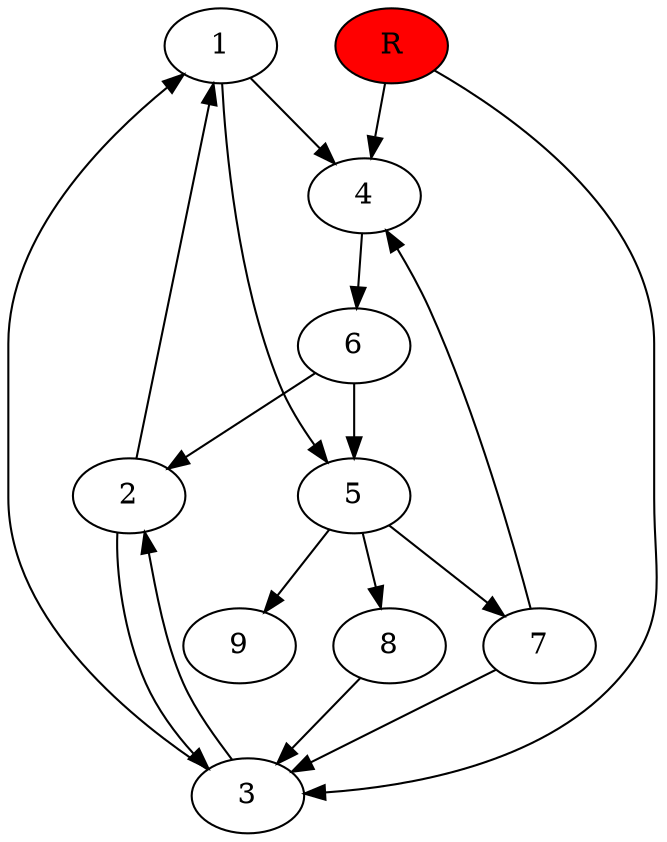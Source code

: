 digraph prb28730 {
	1
	2
	3
	4
	5
	6
	7
	8
	R [fillcolor="#ff0000" style=filled]
	1 -> 4
	1 -> 5
	2 -> 1
	2 -> 3
	3 -> 1
	3 -> 2
	4 -> 6
	5 -> 7
	5 -> 8
	5 -> 9
	6 -> 2
	6 -> 5
	7 -> 3
	7 -> 4
	8 -> 3
	R -> 3
	R -> 4
}
